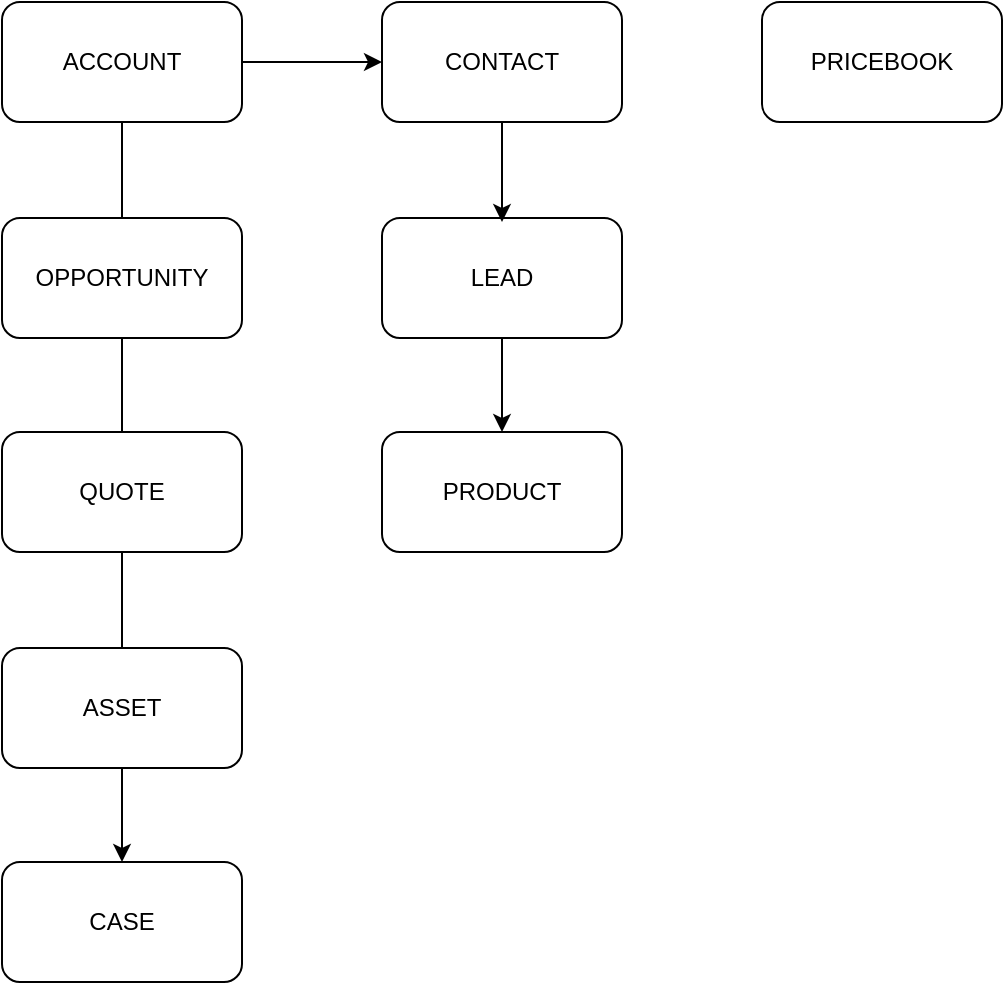 <mxfile version="22.1.16" type="github">
  <diagram name="Página-1" id="baaax6Z8dfIzUIeogOmC">
    <mxGraphModel dx="954" dy="606" grid="1" gridSize="10" guides="1" tooltips="1" connect="1" arrows="1" fold="1" page="1" pageScale="1" pageWidth="827" pageHeight="1169" math="0" shadow="0">
      <root>
        <mxCell id="0" />
        <mxCell id="1" parent="0" />
        <mxCell id="uoC-D4_zJCUfr7f5D_ew-11" style="edgeStyle=orthogonalEdgeStyle;rounded=0;orthogonalLoop=1;jettySize=auto;html=1;exitX=0.5;exitY=1;exitDx=0;exitDy=0;" edge="1" parent="1" source="uoC-D4_zJCUfr7f5D_ew-1" target="uoC-D4_zJCUfr7f5D_ew-6">
          <mxGeometry relative="1" as="geometry" />
        </mxCell>
        <mxCell id="uoC-D4_zJCUfr7f5D_ew-12" value="" style="edgeStyle=orthogonalEdgeStyle;rounded=0;orthogonalLoop=1;jettySize=auto;html=1;" edge="1" parent="1" source="uoC-D4_zJCUfr7f5D_ew-1" target="uoC-D4_zJCUfr7f5D_ew-8">
          <mxGeometry relative="1" as="geometry" />
        </mxCell>
        <mxCell id="uoC-D4_zJCUfr7f5D_ew-1" value="ACCOUNT" style="rounded=1;whiteSpace=wrap;html=1;" vertex="1" parent="1">
          <mxGeometry x="110" y="70" width="120" height="60" as="geometry" />
        </mxCell>
        <mxCell id="uoC-D4_zJCUfr7f5D_ew-14" style="edgeStyle=orthogonalEdgeStyle;rounded=0;orthogonalLoop=1;jettySize=auto;html=1;exitX=0.5;exitY=1;exitDx=0;exitDy=0;entryX=0.5;entryY=0;entryDx=0;entryDy=0;" edge="1" parent="1" source="uoC-D4_zJCUfr7f5D_ew-2" target="uoC-D4_zJCUfr7f5D_ew-5">
          <mxGeometry relative="1" as="geometry" />
        </mxCell>
        <mxCell id="uoC-D4_zJCUfr7f5D_ew-2" value="LEAD" style="rounded=1;whiteSpace=wrap;html=1;" vertex="1" parent="1">
          <mxGeometry x="300" y="178" width="120" height="60" as="geometry" />
        </mxCell>
        <mxCell id="uoC-D4_zJCUfr7f5D_ew-3" value="ASSET" style="rounded=1;whiteSpace=wrap;html=1;" vertex="1" parent="1">
          <mxGeometry x="110" y="393" width="120" height="60" as="geometry" />
        </mxCell>
        <mxCell id="uoC-D4_zJCUfr7f5D_ew-4" value="OPPORTUNITY" style="rounded=1;whiteSpace=wrap;html=1;" vertex="1" parent="1">
          <mxGeometry x="110" y="178" width="120" height="60" as="geometry" />
        </mxCell>
        <mxCell id="uoC-D4_zJCUfr7f5D_ew-5" value="PRODUCT" style="rounded=1;whiteSpace=wrap;html=1;" vertex="1" parent="1">
          <mxGeometry x="300" y="285" width="120" height="60" as="geometry" />
        </mxCell>
        <mxCell id="uoC-D4_zJCUfr7f5D_ew-6" value="CASE" style="rounded=1;whiteSpace=wrap;html=1;" vertex="1" parent="1">
          <mxGeometry x="110" y="500" width="120" height="60" as="geometry" />
        </mxCell>
        <mxCell id="uoC-D4_zJCUfr7f5D_ew-7" value="PRICEBOOK" style="rounded=1;whiteSpace=wrap;html=1;" vertex="1" parent="1">
          <mxGeometry x="490" y="70" width="120" height="60" as="geometry" />
        </mxCell>
        <mxCell id="uoC-D4_zJCUfr7f5D_ew-8" value="CONTACT" style="rounded=1;whiteSpace=wrap;html=1;" vertex="1" parent="1">
          <mxGeometry x="300" y="70" width="120" height="60" as="geometry" />
        </mxCell>
        <mxCell id="uoC-D4_zJCUfr7f5D_ew-9" value="QUOTE" style="rounded=1;whiteSpace=wrap;html=1;" vertex="1" parent="1">
          <mxGeometry x="110" y="285" width="120" height="60" as="geometry" />
        </mxCell>
        <mxCell id="uoC-D4_zJCUfr7f5D_ew-13" style="edgeStyle=orthogonalEdgeStyle;rounded=0;orthogonalLoop=1;jettySize=auto;html=1;" edge="1" parent="1" source="uoC-D4_zJCUfr7f5D_ew-8">
          <mxGeometry relative="1" as="geometry">
            <mxPoint x="360" y="180" as="targetPoint" />
          </mxGeometry>
        </mxCell>
      </root>
    </mxGraphModel>
  </diagram>
</mxfile>
